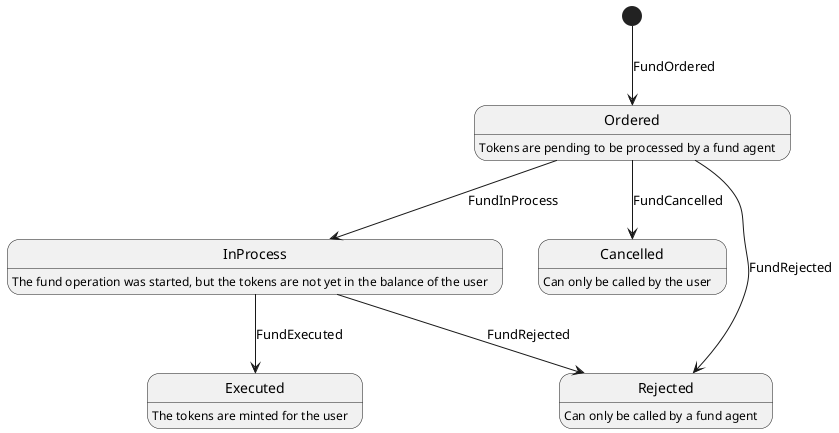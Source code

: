 @startuml
[*] --> Ordered: FundOrdered
Ordered --> InProcess: FundInProcess
Ordered: Tokens are pending to be processed by a fund agent
InProcess: The fund operation was started, but the tokens are not yet in the balance of the user
InProcess --> Executed: FundExecuted
Executed: The tokens are minted for the user
Ordered --> Cancelled: FundCancelled
Cancelled: Can only be called by the user
Ordered --> Rejected: FundRejected
InProcess --> Rejected: FundRejected
Rejected: Can only be called by a fund agent
@enduml
